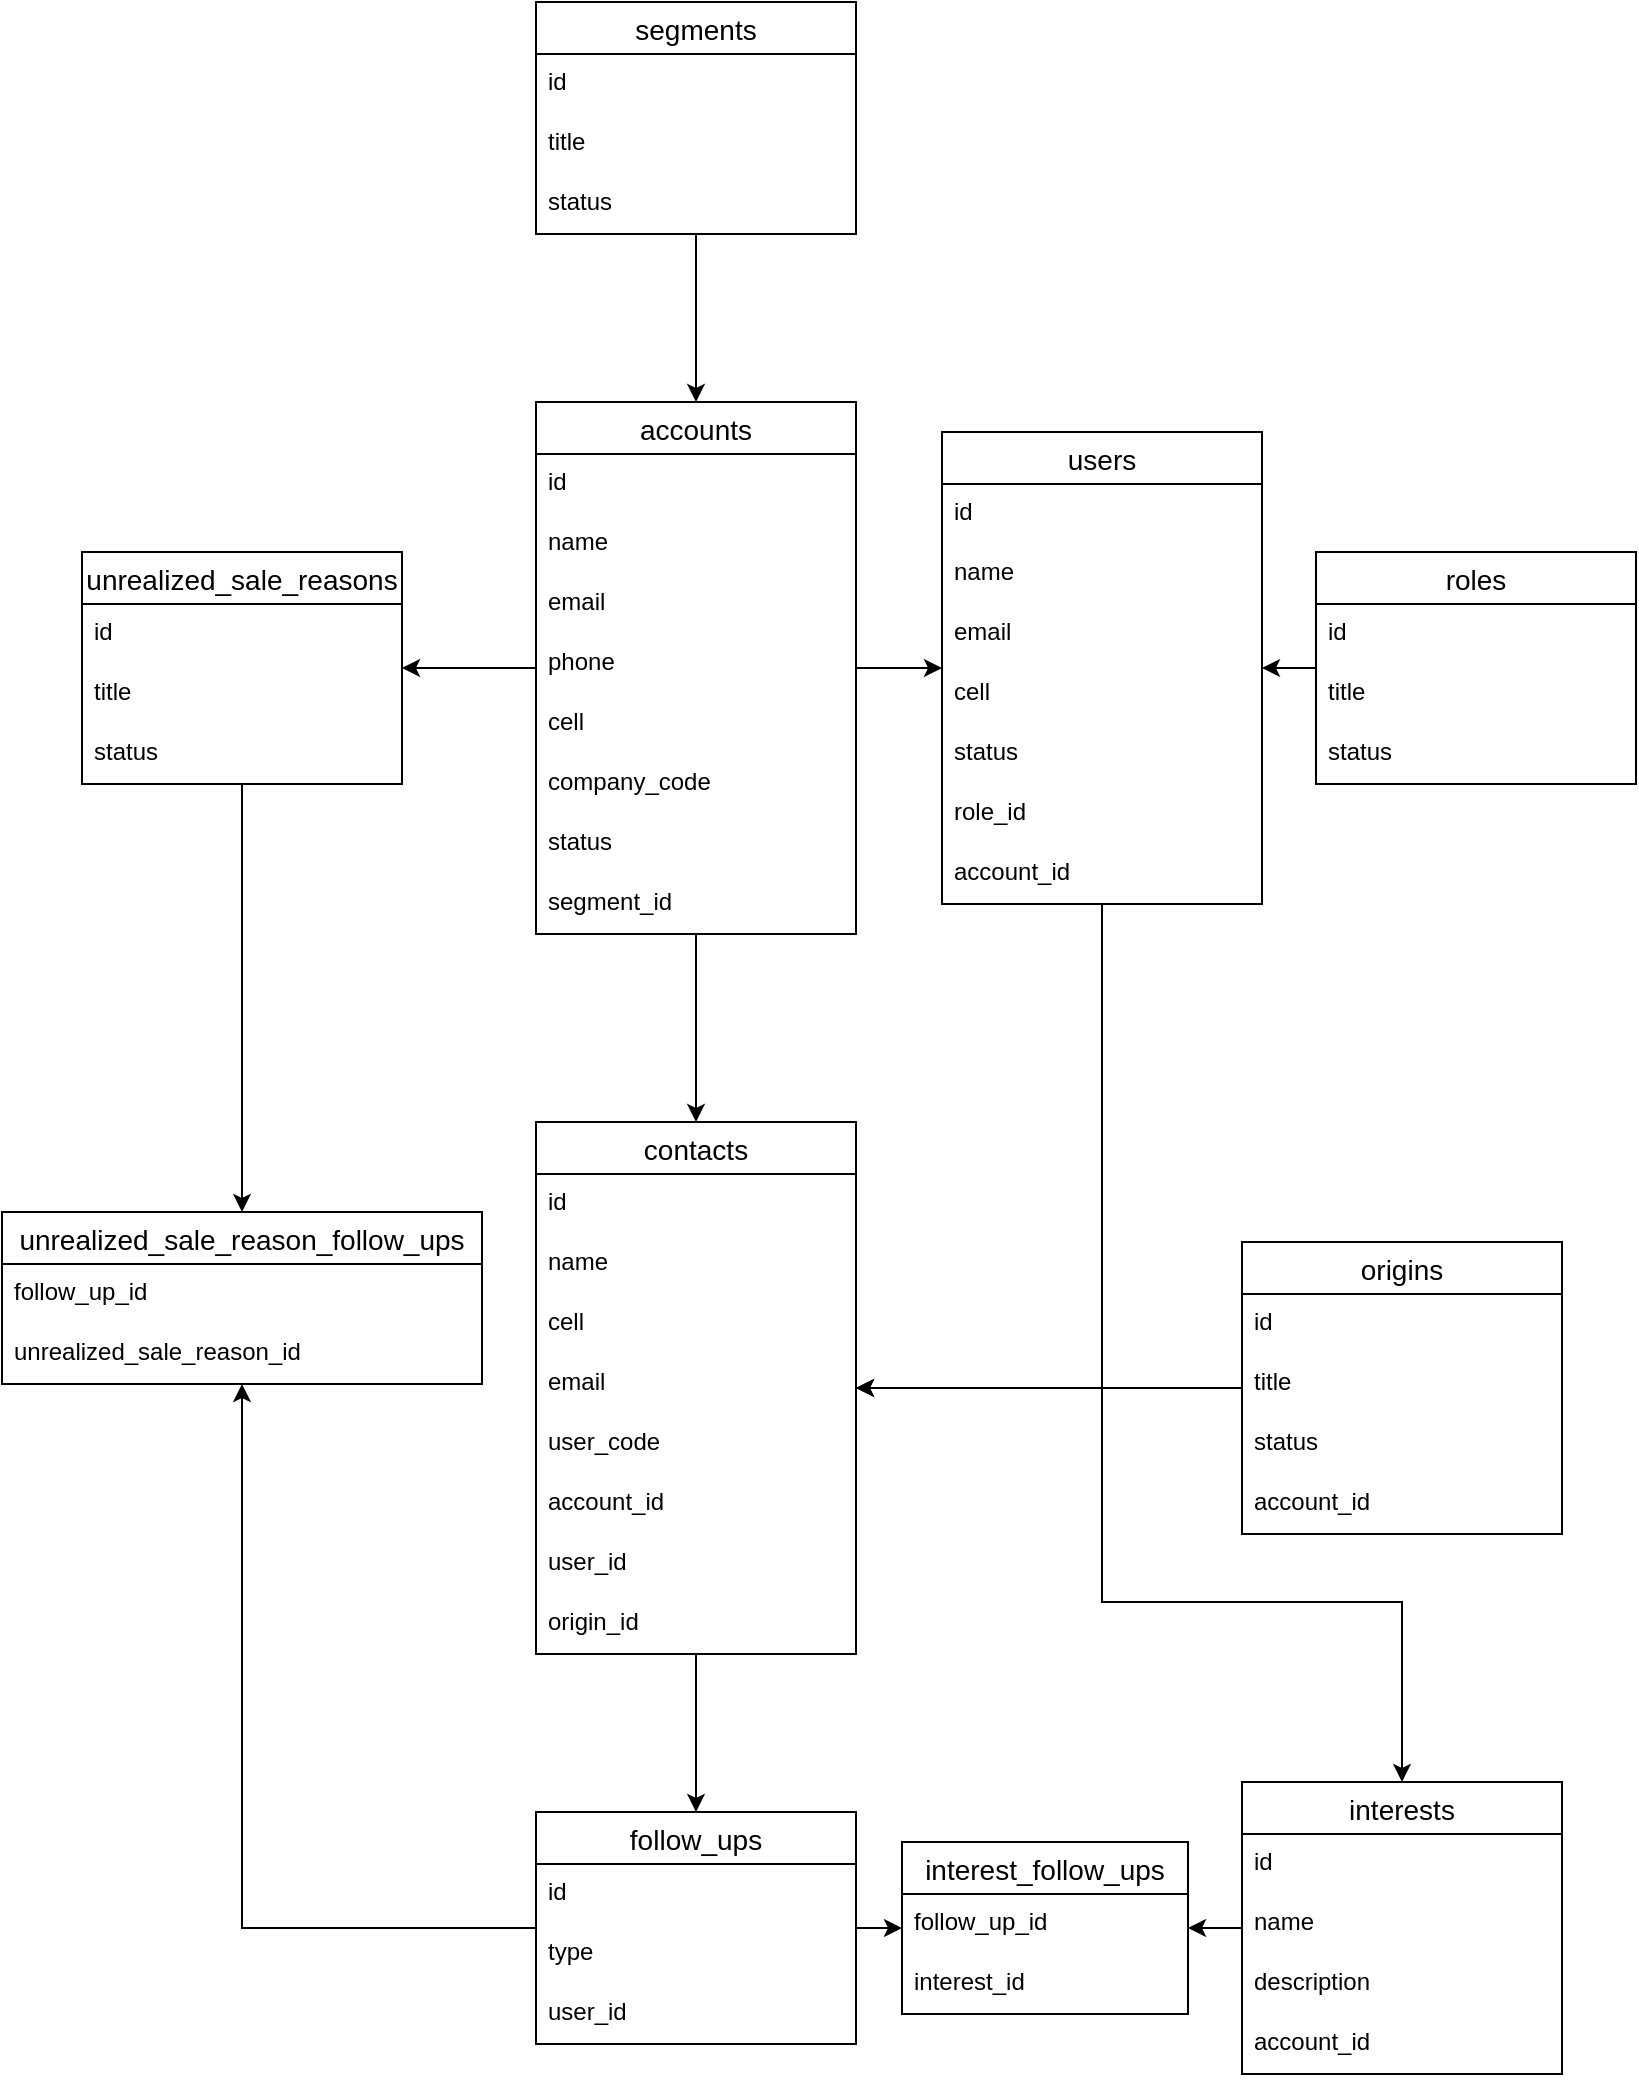 <mxfile version="14.8.6" type="device"><diagram id="SLWSRsTq-FaPYbx-7JLq" name="Page-1"><mxGraphModel dx="481" dy="569" grid="1" gridSize="10" guides="1" tooltips="1" connect="1" arrows="1" fold="1" page="1" pageScale="1" pageWidth="827" pageHeight="1169" math="0" shadow="0"><root><mxCell id="0"/><mxCell id="1" parent="0"/><mxCell id="yefjeWJ7altQWgFbyd8C-14" style="edgeStyle=orthogonalEdgeStyle;rounded=0;orthogonalLoop=1;jettySize=auto;html=1;entryX=0.5;entryY=0;entryDx=0;entryDy=0;" parent="1" source="YGh1TgvvSzcem3cveo73-14" target="YGh1TgvvSzcem3cveo73-19" edge="1"><mxGeometry relative="1" as="geometry"><mxPoint x="357" y="250" as="targetPoint"/></mxGeometry></mxCell><mxCell id="YGh1TgvvSzcem3cveo73-14" value="segments" style="swimlane;fontStyle=0;childLayout=stackLayout;horizontal=1;startSize=26;horizontalStack=0;resizeParent=1;resizeParentMax=0;resizeLast=0;collapsible=1;marginBottom=0;align=center;fontSize=14;" parent="1" vertex="1"><mxGeometry x="277" y="70" width="160" height="116" as="geometry"><mxRectangle x="277" y="70" width="90" height="26" as="alternateBounds"/></mxGeometry></mxCell><mxCell id="YGh1TgvvSzcem3cveo73-15" value="id" style="text;strokeColor=none;fillColor=none;spacingLeft=4;spacingRight=4;overflow=hidden;rotatable=0;points=[[0,0.5],[1,0.5]];portConstraint=eastwest;fontSize=12;" parent="YGh1TgvvSzcem3cveo73-14" vertex="1"><mxGeometry y="26" width="160" height="30" as="geometry"/></mxCell><mxCell id="YGh1TgvvSzcem3cveo73-16" value="title" style="text;strokeColor=none;fillColor=none;spacingLeft=4;spacingRight=4;overflow=hidden;rotatable=0;points=[[0,0.5],[1,0.5]];portConstraint=eastwest;fontSize=12;" parent="YGh1TgvvSzcem3cveo73-14" vertex="1"><mxGeometry y="56" width="160" height="30" as="geometry"/></mxCell><mxCell id="YGh1TgvvSzcem3cveo73-17" value="status" style="text;strokeColor=none;fillColor=none;spacingLeft=4;spacingRight=4;overflow=hidden;rotatable=0;points=[[0,0.5],[1,0.5]];portConstraint=eastwest;fontSize=12;" parent="YGh1TgvvSzcem3cveo73-14" vertex="1"><mxGeometry y="86" width="160" height="30" as="geometry"/></mxCell><mxCell id="yefjeWJ7altQWgFbyd8C-15" style="edgeStyle=orthogonalEdgeStyle;rounded=0;orthogonalLoop=1;jettySize=auto;html=1;" parent="1" source="YGh1TgvvSzcem3cveo73-19" target="YGh1TgvvSzcem3cveo73-31" edge="1"><mxGeometry relative="1" as="geometry"/></mxCell><mxCell id="yefjeWJ7altQWgFbyd8C-16" style="edgeStyle=orthogonalEdgeStyle;rounded=0;orthogonalLoop=1;jettySize=auto;html=1;" parent="1" source="YGh1TgvvSzcem3cveo73-19" target="YGh1TgvvSzcem3cveo73-23" edge="1"><mxGeometry relative="1" as="geometry"/></mxCell><mxCell id="yefjeWJ7altQWgFbyd8C-17" style="edgeStyle=orthogonalEdgeStyle;rounded=0;orthogonalLoop=1;jettySize=auto;html=1;" parent="1" source="YGh1TgvvSzcem3cveo73-19" target="YGh1TgvvSzcem3cveo73-35" edge="1"><mxGeometry relative="1" as="geometry"/></mxCell><mxCell id="YGh1TgvvSzcem3cveo73-19" value="accounts" style="swimlane;fontStyle=0;childLayout=stackLayout;horizontal=1;startSize=26;horizontalStack=0;resizeParent=1;resizeParentMax=0;resizeLast=0;collapsible=1;marginBottom=0;align=center;fontSize=14;" parent="1" vertex="1"><mxGeometry x="277" y="270" width="160" height="266" as="geometry"><mxRectangle x="277" y="270" width="90" height="26" as="alternateBounds"/></mxGeometry></mxCell><mxCell id="YGh1TgvvSzcem3cveo73-20" value="id" style="text;strokeColor=none;fillColor=none;spacingLeft=4;spacingRight=4;overflow=hidden;rotatable=0;points=[[0,0.5],[1,0.5]];portConstraint=eastwest;fontSize=12;" parent="YGh1TgvvSzcem3cveo73-19" vertex="1"><mxGeometry y="26" width="160" height="30" as="geometry"/></mxCell><mxCell id="YGh1TgvvSzcem3cveo73-21" value="name" style="text;strokeColor=none;fillColor=none;spacingLeft=4;spacingRight=4;overflow=hidden;rotatable=0;points=[[0,0.5],[1,0.5]];portConstraint=eastwest;fontSize=12;" parent="YGh1TgvvSzcem3cveo73-19" vertex="1"><mxGeometry y="56" width="160" height="30" as="geometry"/></mxCell><mxCell id="YGh1TgvvSzcem3cveo73-22" value="email" style="text;strokeColor=none;fillColor=none;spacingLeft=4;spacingRight=4;overflow=hidden;rotatable=0;points=[[0,0.5],[1,0.5]];portConstraint=eastwest;fontSize=12;" parent="YGh1TgvvSzcem3cveo73-19" vertex="1"><mxGeometry y="86" width="160" height="30" as="geometry"/></mxCell><mxCell id="YGh1TgvvSzcem3cveo73-47" value="phone" style="text;strokeColor=none;fillColor=none;spacingLeft=4;spacingRight=4;overflow=hidden;rotatable=0;points=[[0,0.5],[1,0.5]];portConstraint=eastwest;fontSize=12;" parent="YGh1TgvvSzcem3cveo73-19" vertex="1"><mxGeometry y="116" width="160" height="30" as="geometry"/></mxCell><mxCell id="YGh1TgvvSzcem3cveo73-48" value="cell" style="text;strokeColor=none;fillColor=none;spacingLeft=4;spacingRight=4;overflow=hidden;rotatable=0;points=[[0,0.5],[1,0.5]];portConstraint=eastwest;fontSize=12;" parent="YGh1TgvvSzcem3cveo73-19" vertex="1"><mxGeometry y="146" width="160" height="30" as="geometry"/></mxCell><mxCell id="YGh1TgvvSzcem3cveo73-51" value="company_code" style="text;strokeColor=none;fillColor=none;spacingLeft=4;spacingRight=4;overflow=hidden;rotatable=0;points=[[0,0.5],[1,0.5]];portConstraint=eastwest;fontSize=12;" parent="YGh1TgvvSzcem3cveo73-19" vertex="1"><mxGeometry y="176" width="160" height="30" as="geometry"/></mxCell><mxCell id="YGh1TgvvSzcem3cveo73-65" value="status" style="text;strokeColor=none;fillColor=none;spacingLeft=4;spacingRight=4;overflow=hidden;rotatable=0;points=[[0,0.5],[1,0.5]];portConstraint=eastwest;fontSize=12;" parent="YGh1TgvvSzcem3cveo73-19" vertex="1"><mxGeometry y="206" width="160" height="30" as="geometry"/></mxCell><mxCell id="YGh1TgvvSzcem3cveo73-50" value="segment_id" style="text;strokeColor=none;fillColor=none;spacingLeft=4;spacingRight=4;overflow=hidden;rotatable=0;points=[[0,0.5],[1,0.5]];portConstraint=eastwest;fontSize=12;" parent="YGh1TgvvSzcem3cveo73-19" vertex="1"><mxGeometry y="236" width="160" height="30" as="geometry"/></mxCell><mxCell id="5DFRYK8fMRRsfZinqLZB-3" style="edgeStyle=orthogonalEdgeStyle;rounded=0;orthogonalLoop=1;jettySize=auto;html=1;" edge="1" parent="1" source="YGh1TgvvSzcem3cveo73-23" target="YGh1TgvvSzcem3cveo73-27"><mxGeometry relative="1" as="geometry"><Array as="points"><mxPoint x="560" y="870"/><mxPoint x="710" y="870"/></Array></mxGeometry></mxCell><mxCell id="5DFRYK8fMRRsfZinqLZB-4" style="edgeStyle=orthogonalEdgeStyle;rounded=0;orthogonalLoop=1;jettySize=auto;html=1;" edge="1" parent="1" source="YGh1TgvvSzcem3cveo73-23" target="YGh1TgvvSzcem3cveo73-31"><mxGeometry relative="1" as="geometry"><Array as="points"><mxPoint x="560" y="763"/></Array></mxGeometry></mxCell><mxCell id="YGh1TgvvSzcem3cveo73-23" value="users" style="swimlane;fontStyle=0;childLayout=stackLayout;horizontal=1;startSize=26;horizontalStack=0;resizeParent=1;resizeParentMax=0;resizeLast=0;collapsible=1;marginBottom=0;align=center;fontSize=14;" parent="1" vertex="1"><mxGeometry x="480" y="285" width="160" height="236" as="geometry"><mxRectangle x="449" y="368" width="70" height="26" as="alternateBounds"/></mxGeometry></mxCell><mxCell id="YGh1TgvvSzcem3cveo73-24" value="id" style="text;strokeColor=none;fillColor=none;spacingLeft=4;spacingRight=4;overflow=hidden;rotatable=0;points=[[0,0.5],[1,0.5]];portConstraint=eastwest;fontSize=12;" parent="YGh1TgvvSzcem3cveo73-23" vertex="1"><mxGeometry y="26" width="160" height="30" as="geometry"/></mxCell><mxCell id="YGh1TgvvSzcem3cveo73-25" value="name" style="text;strokeColor=none;fillColor=none;spacingLeft=4;spacingRight=4;overflow=hidden;rotatable=0;points=[[0,0.5],[1,0.5]];portConstraint=eastwest;fontSize=12;" parent="YGh1TgvvSzcem3cveo73-23" vertex="1"><mxGeometry y="56" width="160" height="30" as="geometry"/></mxCell><mxCell id="YGh1TgvvSzcem3cveo73-58" value="email" style="text;strokeColor=none;fillColor=none;spacingLeft=4;spacingRight=4;overflow=hidden;rotatable=0;points=[[0,0.5],[1,0.5]];portConstraint=eastwest;fontSize=12;" parent="YGh1TgvvSzcem3cveo73-23" vertex="1"><mxGeometry y="86" width="160" height="30" as="geometry"/></mxCell><mxCell id="YGh1TgvvSzcem3cveo73-57" value="cell" style="text;strokeColor=none;fillColor=none;spacingLeft=4;spacingRight=4;overflow=hidden;rotatable=0;points=[[0,0.5],[1,0.5]];portConstraint=eastwest;fontSize=12;" parent="YGh1TgvvSzcem3cveo73-23" vertex="1"><mxGeometry y="116" width="160" height="30" as="geometry"/></mxCell><mxCell id="YGh1TgvvSzcem3cveo73-64" value="status" style="text;strokeColor=none;fillColor=none;spacingLeft=4;spacingRight=4;overflow=hidden;rotatable=0;points=[[0,0.5],[1,0.5]];portConstraint=eastwest;fontSize=12;" parent="YGh1TgvvSzcem3cveo73-23" vertex="1"><mxGeometry y="146" width="160" height="30" as="geometry"/></mxCell><mxCell id="YGh1TgvvSzcem3cveo73-62" value="role_id" style="text;strokeColor=none;fillColor=none;spacingLeft=4;spacingRight=4;overflow=hidden;rotatable=0;points=[[0,0.5],[1,0.5]];portConstraint=eastwest;fontSize=12;" parent="YGh1TgvvSzcem3cveo73-23" vertex="1"><mxGeometry y="176" width="160" height="30" as="geometry"/></mxCell><mxCell id="YGh1TgvvSzcem3cveo73-26" value="account_id" style="text;strokeColor=none;fillColor=none;spacingLeft=4;spacingRight=4;overflow=hidden;rotatable=0;points=[[0,0.5],[1,0.5]];portConstraint=eastwest;fontSize=12;" parent="YGh1TgvvSzcem3cveo73-23" vertex="1"><mxGeometry y="206" width="160" height="30" as="geometry"/></mxCell><mxCell id="5DFRYK8fMRRsfZinqLZB-14" style="edgeStyle=orthogonalEdgeStyle;rounded=0;orthogonalLoop=1;jettySize=auto;html=1;" edge="1" parent="1" source="YGh1TgvvSzcem3cveo73-27" target="5DFRYK8fMRRsfZinqLZB-10"><mxGeometry relative="1" as="geometry"/></mxCell><mxCell id="YGh1TgvvSzcem3cveo73-27" value="interests" style="swimlane;fontStyle=0;childLayout=stackLayout;horizontal=1;startSize=26;horizontalStack=0;resizeParent=1;resizeParentMax=0;resizeLast=0;collapsible=1;marginBottom=0;align=center;fontSize=14;" parent="1" vertex="1"><mxGeometry x="630" y="960" width="160" height="146" as="geometry"><mxRectangle x="312" y="870" width="90" height="26" as="alternateBounds"/></mxGeometry></mxCell><mxCell id="YGh1TgvvSzcem3cveo73-28" value="id" style="text;strokeColor=none;fillColor=none;spacingLeft=4;spacingRight=4;overflow=hidden;rotatable=0;points=[[0,0.5],[1,0.5]];portConstraint=eastwest;fontSize=12;" parent="YGh1TgvvSzcem3cveo73-27" vertex="1"><mxGeometry y="26" width="160" height="30" as="geometry"/></mxCell><mxCell id="YGh1TgvvSzcem3cveo73-29" value="name" style="text;strokeColor=none;fillColor=none;spacingLeft=4;spacingRight=4;overflow=hidden;rotatable=0;points=[[0,0.5],[1,0.5]];portConstraint=eastwest;fontSize=12;" parent="YGh1TgvvSzcem3cveo73-27" vertex="1"><mxGeometry y="56" width="160" height="30" as="geometry"/></mxCell><mxCell id="YGh1TgvvSzcem3cveo73-63" value="description" style="text;strokeColor=none;fillColor=none;spacingLeft=4;spacingRight=4;overflow=hidden;rotatable=0;points=[[0,0.5],[1,0.5]];portConstraint=eastwest;fontSize=12;" parent="YGh1TgvvSzcem3cveo73-27" vertex="1"><mxGeometry y="86" width="160" height="30" as="geometry"/></mxCell><mxCell id="5DFRYK8fMRRsfZinqLZB-5" value="account_id" style="text;strokeColor=none;fillColor=none;spacingLeft=4;spacingRight=4;overflow=hidden;rotatable=0;points=[[0,0.5],[1,0.5]];portConstraint=eastwest;fontSize=12;" vertex="1" parent="YGh1TgvvSzcem3cveo73-27"><mxGeometry y="116" width="160" height="30" as="geometry"/></mxCell><mxCell id="5DFRYK8fMRRsfZinqLZB-2" style="edgeStyle=orthogonalEdgeStyle;rounded=0;orthogonalLoop=1;jettySize=auto;html=1;" edge="1" parent="1" source="YGh1TgvvSzcem3cveo73-31" target="YGh1TgvvSzcem3cveo73-43"><mxGeometry relative="1" as="geometry"><mxPoint x="357" y="970" as="targetPoint"/></mxGeometry></mxCell><mxCell id="YGh1TgvvSzcem3cveo73-31" value="contacts" style="swimlane;fontStyle=0;childLayout=stackLayout;horizontal=1;startSize=26;horizontalStack=0;resizeParent=1;resizeParentMax=0;resizeLast=0;collapsible=1;marginBottom=0;align=center;fontSize=14;" parent="1" vertex="1"><mxGeometry x="277" y="630" width="160" height="266" as="geometry"><mxRectangle x="277" y="560" width="80" height="26" as="alternateBounds"/></mxGeometry></mxCell><mxCell id="YGh1TgvvSzcem3cveo73-32" value="id" style="text;strokeColor=none;fillColor=none;spacingLeft=4;spacingRight=4;overflow=hidden;rotatable=0;points=[[0,0.5],[1,0.5]];portConstraint=eastwest;fontSize=12;" parent="YGh1TgvvSzcem3cveo73-31" vertex="1"><mxGeometry y="26" width="160" height="30" as="geometry"/></mxCell><mxCell id="YGh1TgvvSzcem3cveo73-55" value="name" style="text;strokeColor=none;fillColor=none;spacingLeft=4;spacingRight=4;overflow=hidden;rotatable=0;points=[[0,0.5],[1,0.5]];portConstraint=eastwest;fontSize=12;" parent="YGh1TgvvSzcem3cveo73-31" vertex="1"><mxGeometry y="56" width="160" height="30" as="geometry"/></mxCell><mxCell id="YGh1TgvvSzcem3cveo73-54" value="cell" style="text;strokeColor=none;fillColor=none;spacingLeft=4;spacingRight=4;overflow=hidden;rotatable=0;points=[[0,0.5],[1,0.5]];portConstraint=eastwest;fontSize=12;" parent="YGh1TgvvSzcem3cveo73-31" vertex="1"><mxGeometry y="86" width="160" height="30" as="geometry"/></mxCell><mxCell id="YGh1TgvvSzcem3cveo73-33" value="email" style="text;strokeColor=none;fillColor=none;spacingLeft=4;spacingRight=4;overflow=hidden;rotatable=0;points=[[0,0.5],[1,0.5]];portConstraint=eastwest;fontSize=12;" parent="YGh1TgvvSzcem3cveo73-31" vertex="1"><mxGeometry y="116" width="160" height="30" as="geometry"/></mxCell><mxCell id="YGh1TgvvSzcem3cveo73-56" value="user_code" style="text;strokeColor=none;fillColor=none;spacingLeft=4;spacingRight=4;overflow=hidden;rotatable=0;points=[[0,0.5],[1,0.5]];portConstraint=eastwest;fontSize=12;" parent="YGh1TgvvSzcem3cveo73-31" vertex="1"><mxGeometry y="146" width="160" height="30" as="geometry"/></mxCell><mxCell id="YGh1TgvvSzcem3cveo73-34" value="account_id" style="text;strokeColor=none;fillColor=none;spacingLeft=4;spacingRight=4;overflow=hidden;rotatable=0;points=[[0,0.5],[1,0.5]];portConstraint=eastwest;fontSize=12;" parent="YGh1TgvvSzcem3cveo73-31" vertex="1"><mxGeometry y="176" width="160" height="30" as="geometry"/></mxCell><mxCell id="NJnUOKq8_FBB352ZVSWL-5" value="user_id" style="text;strokeColor=none;fillColor=none;spacingLeft=4;spacingRight=4;overflow=hidden;rotatable=0;points=[[0,0.5],[1,0.5]];portConstraint=eastwest;fontSize=12;" parent="YGh1TgvvSzcem3cveo73-31" vertex="1"><mxGeometry y="206" width="160" height="30" as="geometry"/></mxCell><mxCell id="yefjeWJ7altQWgFbyd8C-12" value="origin_id" style="text;strokeColor=none;fillColor=none;spacingLeft=4;spacingRight=4;overflow=hidden;rotatable=0;points=[[0,0.5],[1,0.5]];portConstraint=eastwest;fontSize=12;" parent="YGh1TgvvSzcem3cveo73-31" vertex="1"><mxGeometry y="236" width="160" height="30" as="geometry"/></mxCell><mxCell id="oTx3z8IuwwrT4i-um0_3-7" style="edgeStyle=orthogonalEdgeStyle;rounded=0;orthogonalLoop=1;jettySize=auto;html=1;" parent="1" source="YGh1TgvvSzcem3cveo73-35" target="oTx3z8IuwwrT4i-um0_3-2" edge="1"><mxGeometry relative="1" as="geometry"/></mxCell><mxCell id="YGh1TgvvSzcem3cveo73-35" value="unrealized_sale_reasons" style="swimlane;fontStyle=0;childLayout=stackLayout;horizontal=1;startSize=26;horizontalStack=0;resizeParent=1;resizeParentMax=0;resizeLast=0;collapsible=1;marginBottom=0;align=center;fontSize=14;" parent="1" vertex="1"><mxGeometry x="50" y="345" width="160" height="116" as="geometry"><mxRectangle x="51.25" y="500" width="189.5" height="26" as="alternateBounds"/></mxGeometry></mxCell><mxCell id="YGh1TgvvSzcem3cveo73-36" value="id" style="text;strokeColor=none;fillColor=none;spacingLeft=4;spacingRight=4;overflow=hidden;rotatable=0;points=[[0,0.5],[1,0.5]];portConstraint=eastwest;fontSize=12;" parent="YGh1TgvvSzcem3cveo73-35" vertex="1"><mxGeometry y="26" width="160" height="30" as="geometry"/></mxCell><mxCell id="YGh1TgvvSzcem3cveo73-37" value="title" style="text;strokeColor=none;fillColor=none;spacingLeft=4;spacingRight=4;overflow=hidden;rotatable=0;points=[[0,0.5],[1,0.5]];portConstraint=eastwest;fontSize=12;" parent="YGh1TgvvSzcem3cveo73-35" vertex="1"><mxGeometry y="56" width="160" height="30" as="geometry"/></mxCell><mxCell id="YGh1TgvvSzcem3cveo73-38" value="status" style="text;strokeColor=none;fillColor=none;spacingLeft=4;spacingRight=4;overflow=hidden;rotatable=0;points=[[0,0.5],[1,0.5]];portConstraint=eastwest;fontSize=12;" parent="YGh1TgvvSzcem3cveo73-35" vertex="1"><mxGeometry y="86" width="160" height="30" as="geometry"/></mxCell><mxCell id="oTx3z8IuwwrT4i-um0_3-6" style="edgeStyle=orthogonalEdgeStyle;rounded=0;orthogonalLoop=1;jettySize=auto;html=1;" parent="1" source="YGh1TgvvSzcem3cveo73-43" target="oTx3z8IuwwrT4i-um0_3-2" edge="1"><mxGeometry relative="1" as="geometry"/></mxCell><mxCell id="5DFRYK8fMRRsfZinqLZB-13" style="edgeStyle=orthogonalEdgeStyle;rounded=0;orthogonalLoop=1;jettySize=auto;html=1;" edge="1" parent="1" source="YGh1TgvvSzcem3cveo73-43" target="5DFRYK8fMRRsfZinqLZB-10"><mxGeometry relative="1" as="geometry"/></mxCell><mxCell id="YGh1TgvvSzcem3cveo73-43" value="follow_ups" style="swimlane;fontStyle=0;childLayout=stackLayout;horizontal=1;startSize=26;horizontalStack=0;resizeParent=1;resizeParentMax=0;resizeLast=0;collapsible=1;marginBottom=0;align=center;fontSize=14;" parent="1" vertex="1"><mxGeometry x="277" y="975" width="160" height="116" as="geometry"><mxRectangle x="96" y="768" width="100" height="26" as="alternateBounds"/></mxGeometry></mxCell><mxCell id="YGh1TgvvSzcem3cveo73-44" value="id" style="text;strokeColor=none;fillColor=none;spacingLeft=4;spacingRight=4;overflow=hidden;rotatable=0;points=[[0,0.5],[1,0.5]];portConstraint=eastwest;fontSize=12;" parent="YGh1TgvvSzcem3cveo73-43" vertex="1"><mxGeometry y="26" width="160" height="30" as="geometry"/></mxCell><mxCell id="YGh1TgvvSzcem3cveo73-45" value="type" style="text;strokeColor=none;fillColor=none;spacingLeft=4;spacingRight=4;overflow=hidden;rotatable=0;points=[[0,0.5],[1,0.5]];portConstraint=eastwest;fontSize=12;" parent="YGh1TgvvSzcem3cveo73-43" vertex="1"><mxGeometry y="56" width="160" height="30" as="geometry"/></mxCell><mxCell id="oTx3z8IuwwrT4i-um0_3-1" value="user_id" style="text;strokeColor=none;fillColor=none;spacingLeft=4;spacingRight=4;overflow=hidden;rotatable=0;points=[[0,0.5],[1,0.5]];portConstraint=eastwest;fontSize=12;" parent="YGh1TgvvSzcem3cveo73-43" vertex="1"><mxGeometry y="86" width="160" height="30" as="geometry"/></mxCell><mxCell id="yefjeWJ7altQWgFbyd8C-21" style="edgeStyle=orthogonalEdgeStyle;rounded=0;orthogonalLoop=1;jettySize=auto;html=1;" parent="1" source="Ts--OE_492lRnScqqLVj-10" target="YGh1TgvvSzcem3cveo73-23" edge="1"><mxGeometry relative="1" as="geometry"/></mxCell><mxCell id="Ts--OE_492lRnScqqLVj-10" value="roles" style="swimlane;fontStyle=0;childLayout=stackLayout;horizontal=1;startSize=26;horizontalStack=0;resizeParent=1;resizeParentMax=0;resizeLast=0;collapsible=1;marginBottom=0;align=center;fontSize=14;" parent="1" vertex="1"><mxGeometry x="667" y="345" width="160" height="116" as="geometry"><mxRectangle x="706" y="368" width="90" height="26" as="alternateBounds"/></mxGeometry></mxCell><mxCell id="Ts--OE_492lRnScqqLVj-11" value="id" style="text;strokeColor=none;fillColor=none;spacingLeft=4;spacingRight=4;overflow=hidden;rotatable=0;points=[[0,0.5],[1,0.5]];portConstraint=eastwest;fontSize=12;" parent="Ts--OE_492lRnScqqLVj-10" vertex="1"><mxGeometry y="26" width="160" height="30" as="geometry"/></mxCell><mxCell id="Ts--OE_492lRnScqqLVj-12" value="title" style="text;strokeColor=none;fillColor=none;spacingLeft=4;spacingRight=4;overflow=hidden;rotatable=0;points=[[0,0.5],[1,0.5]];portConstraint=eastwest;fontSize=12;" parent="Ts--OE_492lRnScqqLVj-10" vertex="1"><mxGeometry y="56" width="160" height="30" as="geometry"/></mxCell><mxCell id="Ts--OE_492lRnScqqLVj-13" value="status" style="text;strokeColor=none;fillColor=none;spacingLeft=4;spacingRight=4;overflow=hidden;rotatable=0;points=[[0,0.5],[1,0.5]];portConstraint=eastwest;fontSize=12;" parent="Ts--OE_492lRnScqqLVj-10" vertex="1"><mxGeometry y="86" width="160" height="30" as="geometry"/></mxCell><mxCell id="5DFRYK8fMRRsfZinqLZB-1" style="edgeStyle=orthogonalEdgeStyle;rounded=0;orthogonalLoop=1;jettySize=auto;html=1;" edge="1" parent="1" source="yefjeWJ7altQWgFbyd8C-7" target="YGh1TgvvSzcem3cveo73-31"><mxGeometry relative="1" as="geometry"/></mxCell><mxCell id="yefjeWJ7altQWgFbyd8C-7" value="origins" style="swimlane;fontStyle=0;childLayout=stackLayout;horizontal=1;startSize=26;horizontalStack=0;resizeParent=1;resizeParentMax=0;resizeLast=0;collapsible=1;marginBottom=0;align=center;fontSize=14;" parent="1" vertex="1"><mxGeometry x="630" y="690" width="160" height="146" as="geometry"><mxRectangle x="621" y="668" width="79" height="26" as="alternateBounds"/></mxGeometry></mxCell><mxCell id="yefjeWJ7altQWgFbyd8C-8" value="id" style="text;strokeColor=none;fillColor=none;spacingLeft=4;spacingRight=4;overflow=hidden;rotatable=0;points=[[0,0.5],[1,0.5]];portConstraint=eastwest;fontSize=12;" parent="yefjeWJ7altQWgFbyd8C-7" vertex="1"><mxGeometry y="26" width="160" height="30" as="geometry"/></mxCell><mxCell id="yefjeWJ7altQWgFbyd8C-9" value="title" style="text;strokeColor=none;fillColor=none;spacingLeft=4;spacingRight=4;overflow=hidden;rotatable=0;points=[[0,0.5],[1,0.5]];portConstraint=eastwest;fontSize=12;" parent="yefjeWJ7altQWgFbyd8C-7" vertex="1"><mxGeometry y="56" width="160" height="30" as="geometry"/></mxCell><mxCell id="yefjeWJ7altQWgFbyd8C-10" value="status" style="text;strokeColor=none;fillColor=none;spacingLeft=4;spacingRight=4;overflow=hidden;rotatable=0;points=[[0,0.5],[1,0.5]];portConstraint=eastwest;fontSize=12;" parent="yefjeWJ7altQWgFbyd8C-7" vertex="1"><mxGeometry y="86" width="160" height="30" as="geometry"/></mxCell><mxCell id="5DFRYK8fMRRsfZinqLZB-8" value="account_id" style="text;strokeColor=none;fillColor=none;spacingLeft=4;spacingRight=4;overflow=hidden;rotatable=0;points=[[0,0.5],[1,0.5]];portConstraint=eastwest;fontSize=12;" vertex="1" parent="yefjeWJ7altQWgFbyd8C-7"><mxGeometry y="116" width="160" height="30" as="geometry"/></mxCell><mxCell id="oTx3z8IuwwrT4i-um0_3-2" value="unrealized_sale_reason_follow_ups" style="swimlane;fontStyle=0;childLayout=stackLayout;horizontal=1;startSize=26;horizontalStack=0;resizeParent=1;resizeParentMax=0;resizeLast=0;collapsible=1;marginBottom=0;align=center;fontSize=14;" parent="1" vertex="1"><mxGeometry x="10" y="675" width="240" height="86" as="geometry"><mxRectangle x="51.25" y="500" width="189.5" height="26" as="alternateBounds"/></mxGeometry></mxCell><mxCell id="oTx3z8IuwwrT4i-um0_3-3" value="follow_up_id" style="text;strokeColor=none;fillColor=none;spacingLeft=4;spacingRight=4;overflow=hidden;rotatable=0;points=[[0,0.5],[1,0.5]];portConstraint=eastwest;fontSize=12;" parent="oTx3z8IuwwrT4i-um0_3-2" vertex="1"><mxGeometry y="26" width="240" height="30" as="geometry"/></mxCell><mxCell id="oTx3z8IuwwrT4i-um0_3-4" value="unrealized_sale_reason_id" style="text;strokeColor=none;fillColor=none;spacingLeft=4;spacingRight=4;overflow=hidden;rotatable=0;points=[[0,0.5],[1,0.5]];portConstraint=eastwest;fontSize=12;" parent="oTx3z8IuwwrT4i-um0_3-2" vertex="1"><mxGeometry y="56" width="240" height="30" as="geometry"/></mxCell><mxCell id="5DFRYK8fMRRsfZinqLZB-10" value="interest_follow_ups" style="swimlane;fontStyle=0;childLayout=stackLayout;horizontal=1;startSize=26;horizontalStack=0;resizeParent=1;resizeParentMax=0;resizeLast=0;collapsible=1;marginBottom=0;align=center;fontSize=14;" vertex="1" parent="1"><mxGeometry x="460" y="990" width="143" height="86" as="geometry"><mxRectangle x="51.25" y="500" width="189.5" height="26" as="alternateBounds"/></mxGeometry></mxCell><mxCell id="5DFRYK8fMRRsfZinqLZB-11" value="follow_up_id" style="text;strokeColor=none;fillColor=none;spacingLeft=4;spacingRight=4;overflow=hidden;rotatable=0;points=[[0,0.5],[1,0.5]];portConstraint=eastwest;fontSize=12;" vertex="1" parent="5DFRYK8fMRRsfZinqLZB-10"><mxGeometry y="26" width="143" height="30" as="geometry"/></mxCell><mxCell id="5DFRYK8fMRRsfZinqLZB-12" value="interest_id" style="text;strokeColor=none;fillColor=none;spacingLeft=4;spacingRight=4;overflow=hidden;rotatable=0;points=[[0,0.5],[1,0.5]];portConstraint=eastwest;fontSize=12;" vertex="1" parent="5DFRYK8fMRRsfZinqLZB-10"><mxGeometry y="56" width="143" height="30" as="geometry"/></mxCell></root></mxGraphModel></diagram></mxfile>